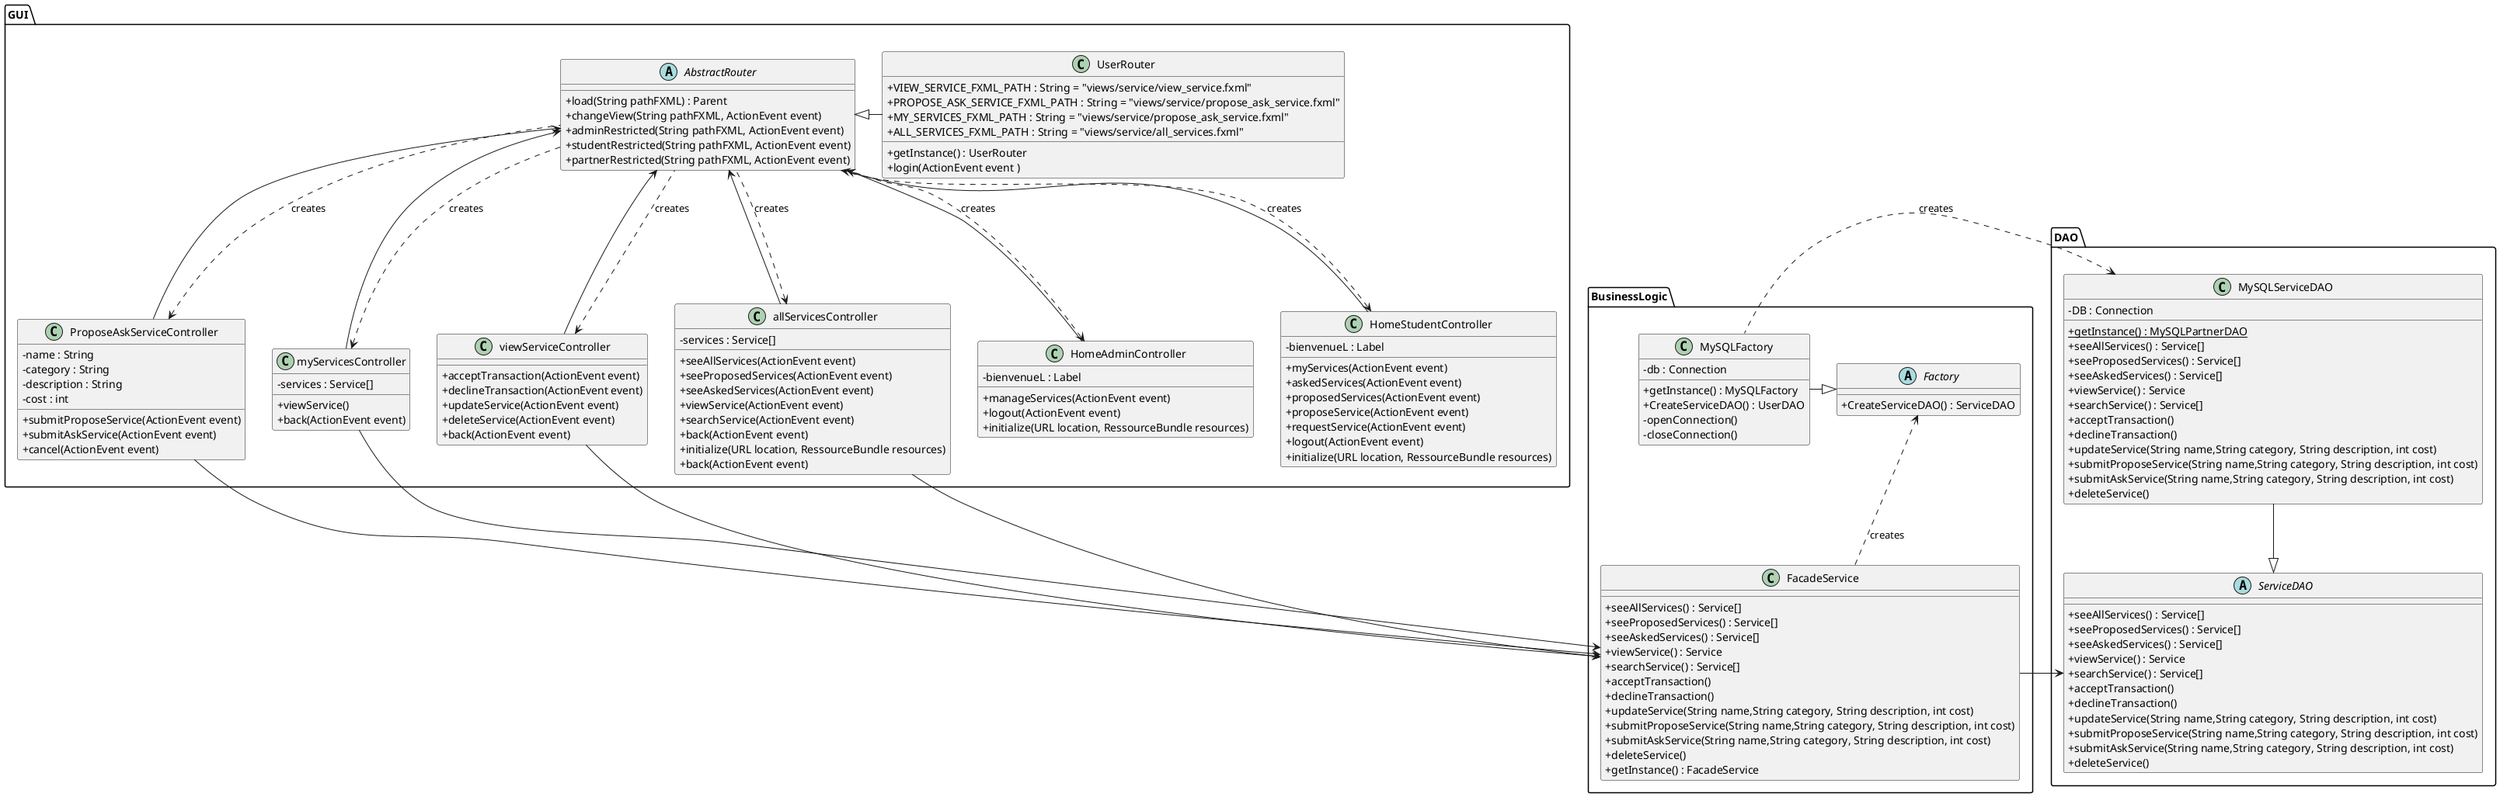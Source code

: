 @startuml
skinparam classAttributeIconSize 0

package GUI{
    abstract class AbstractRouter{
        + load(String pathFXML) : Parent
        + changeView(String pathFXML, ActionEvent event)
        + adminRestricted(String pathFXML, ActionEvent event)
        + studentRestricted(String pathFXML, ActionEvent event)
        + partnerRestricted(String pathFXML, ActionEvent event)
    }
    class HomeAdminController{
            - bienvenueL : Label
            + manageServices(ActionEvent event)
            + logout(ActionEvent event)
            + initialize(URL location, RessourceBundle resources)
    }
    class HomeStudentController{
            - bienvenueL : Label
            + myServices(ActionEvent event)
            + askedServices(ActionEvent event)
            + proposedServices(ActionEvent event)
            + proposeService(ActionEvent event)
            + requestService(ActionEvent event)
            + logout(ActionEvent event)
            + initialize(URL location, RessourceBundle resources)
    }
    class ProposeAskServiceController{
        - name : String
        - category : String
        - description : String
        - cost : int

        + submitProposeService(ActionEvent event)
        + submitAskService(ActionEvent event)
        + cancel(ActionEvent event)
    }

    class myServicesController{
        - services : Service[]

        + viewService()
        + back(ActionEvent event)
    }

    class viewServiceController{
        + acceptTransaction(ActionEvent event)
        + declineTransaction(ActionEvent event)
        + updateService(ActionEvent event)
        + deleteService(ActionEvent event)
        + back(ActionEvent event)
    }

    class allServicesController{
        - services : Service[]

        + seeAllServices(ActionEvent event)
        + seeProposedServices(ActionEvent event)
        + seeAskedServices(ActionEvent event)
        + viewService(ActionEvent event)
        + searchService(ActionEvent event)
        + back(ActionEvent event)
        + initialize(URL location, RessourceBundle resources)
        + back(ActionEvent event)
    }


    class UserRouter{
        + VIEW_SERVICE_FXML_PATH : String = "views/service/view_service.fxml"
        + PROPOSE_ASK_SERVICE_FXML_PATH : String = "views/service/propose_ask_service.fxml"
        + MY_SERVICES_FXML_PATH : String = "views/service/propose_ask_service.fxml"
        + ALL_SERVICES_FXML_PATH : String = "views/service/all_services.fxml"
        + getInstance() : UserRouter
        + login(ActionEvent event )
    }

    AbstractRouter <|-right- UserRouter


    AbstractRouter <-- HomeAdminController
    AbstractRouter <-- HomeStudentController
    AbstractRouter <-- allServicesController
    AbstractRouter <-- viewServiceController
    AbstractRouter <-- myServicesController
    AbstractRouter <-- ProposeAskServiceController

    allServicesController <.. AbstractRouter : creates
    HomeAdminController <.. AbstractRouter : creates
    HomeStudentController <.. AbstractRouter : creates
    ProposeAskServiceController <.. AbstractRouter : creates
    myServicesController <.. AbstractRouter : creates
    viewServiceController <.. AbstractRouter : creates




}
package BusinessLogic{
    class FacadeService{
        + seeAllServices() : Service[]
        + seeProposedServices() : Service[]
        + seeAskedServices() : Service[]
        + viewService() : Service
        + searchService() : Service[]
        + acceptTransaction()
        + declineTransaction()
        + updateService(String name,String category, String description, int cost)
        + submitProposeService(String name,String category, String description, int cost)
        + submitAskService(String name,String category, String description, int cost)
        + deleteService()
        + getInstance() : FacadeService
    }

    abstract class Factory{
        + CreateServiceDAO() : ServiceDAO
    }
    class MySQLFactory{
        - db : Connection
        + getInstance() : MySQLFactory
        + CreateServiceDAO() : UserDAO
        - openConnection()
        - closeConnection()
    }


    Factory <.. FacadeService : creates
    Factory <|-left- MySQLFactory

    FacadeService <-up- allServicesController
    FacadeService <-up- viewServiceController
    FacadeService <-up- myServicesController
    FacadeService <-up- ProposeAskServiceController



}

package DAO{

    abstract class ServiceDAO{
        + seeAllServices() : Service[]
        + seeProposedServices() : Service[]
        + seeAskedServices() : Service[]
        + viewService() : Service
        + searchService() : Service[]
        + acceptTransaction()
        + declineTransaction()
        + updateService(String name,String category, String description, int cost)
        + submitProposeService(String name,String category, String description, int cost)
        + submitAskService(String name,String category, String description, int cost)
        + deleteService()
    }

    class MySQLServiceDAO{
        - DB : Connection
        + {static} getInstance() : MySQLPartnerDAO
        + seeAllServices() : Service[]
        + seeProposedServices() : Service[]
        + seeAskedServices() : Service[]
        + viewService() : Service
        + searchService() : Service[]
        + acceptTransaction()
        + declineTransaction()
        + updateService(String name,String category, String description, int cost)
        + submitProposeService(String name,String category, String description, int cost)
        + submitAskService(String name,String category, String description, int cost)
        + deleteService()
    }

    MySQLServiceDAO --|> ServiceDAO
    MySQLServiceDAO <.right. MySQLFactory : creates

    ServiceDAO <-right- FacadeService
}



@enduml